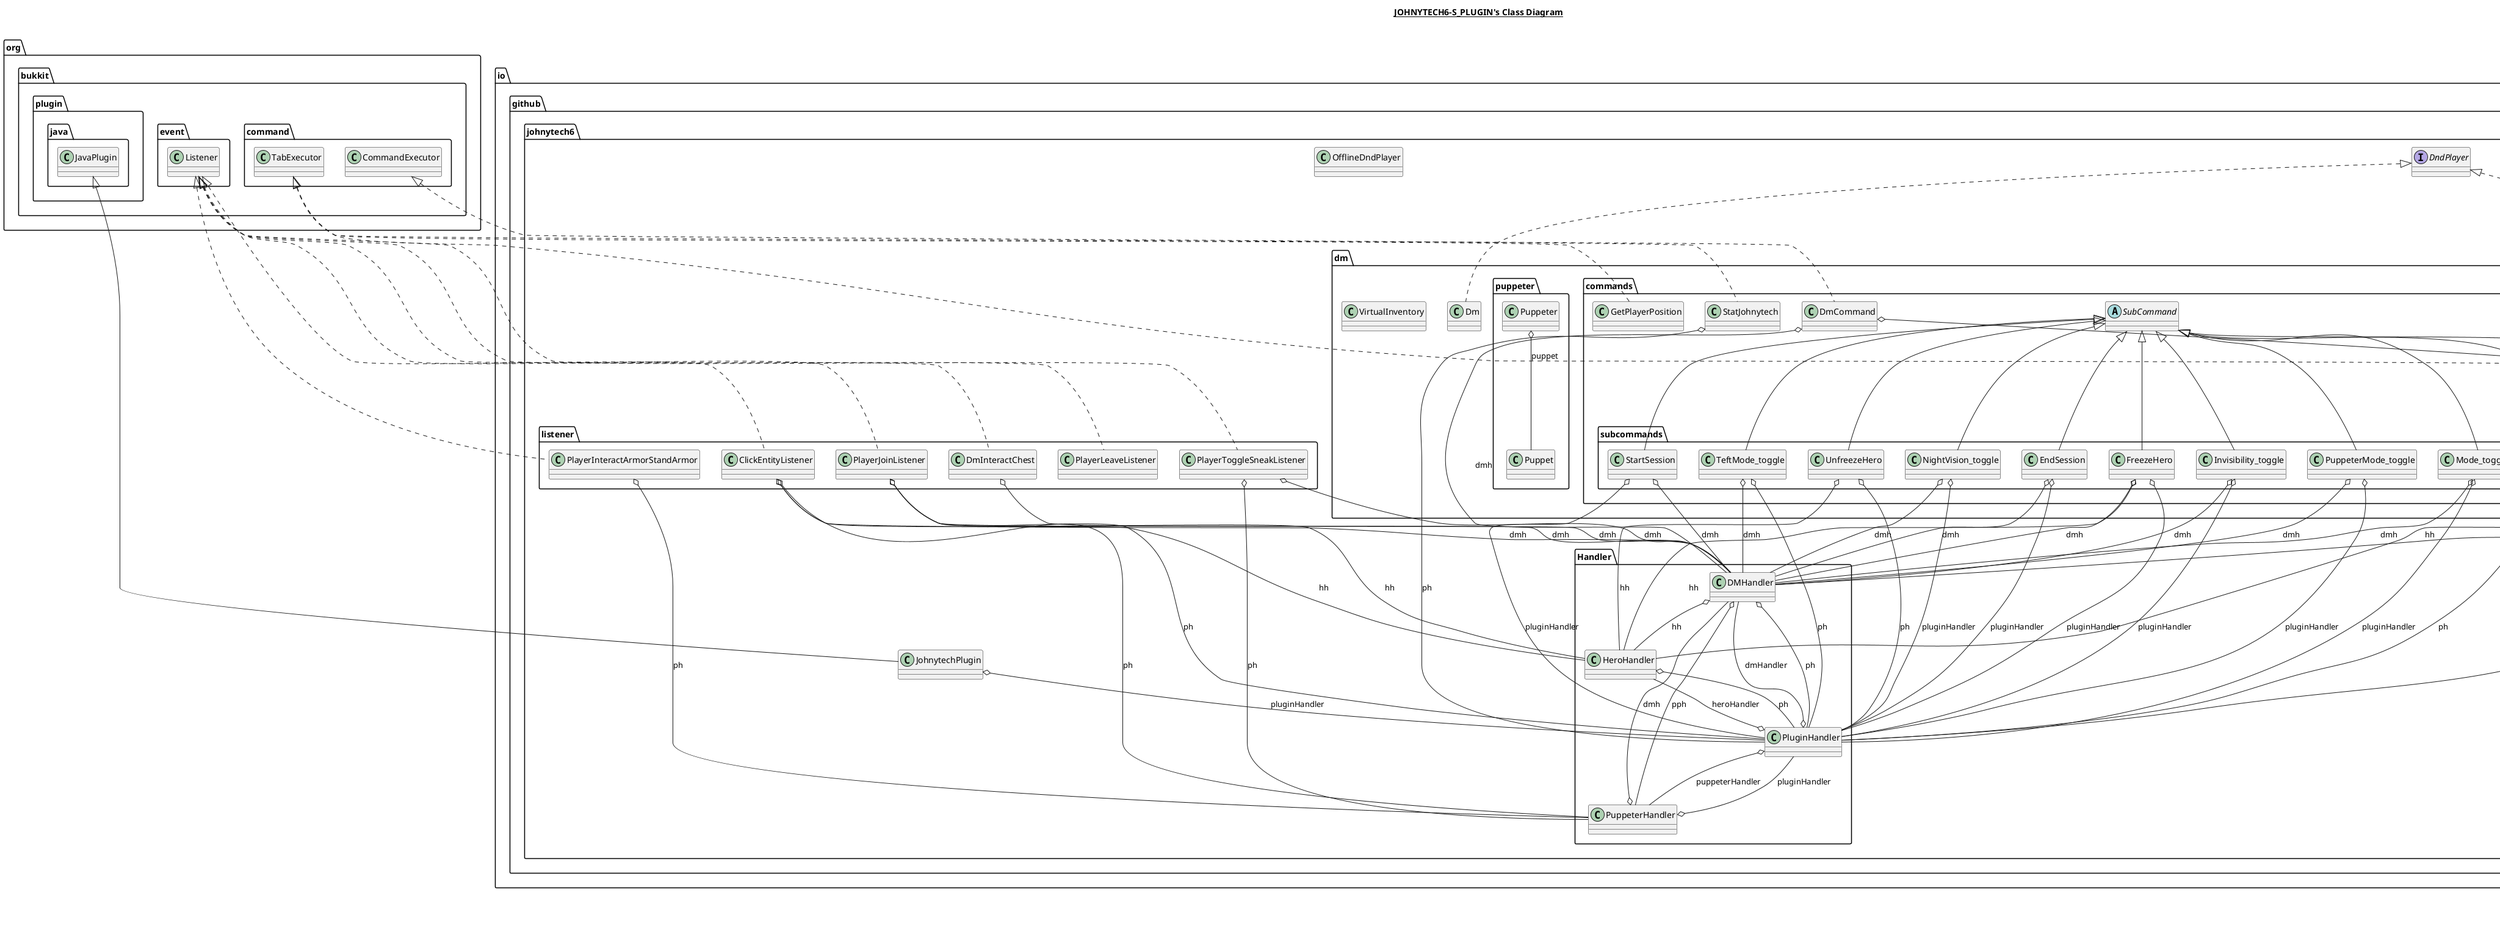 @startuml

title __JOHNYTECH6-S_PLUGIN's Class Diagram__\n

  namespace io.github.johnytech6 {
    interface io.github.johnytech6.DndPlayer {
    }
  }
  

  namespace io.github.johnytech6 {
    namespace Handler {
      class io.github.johnytech6.Handler.DMHandler {
      }
    }
  }
  

  namespace io.github.johnytech6 {
    namespace Handler {
      class io.github.johnytech6.Handler.HeroHandler {
      }
    }
  }
  

  namespace io.github.johnytech6 {
    namespace Handler {
      class io.github.johnytech6.Handler.PluginHandler {
      }
    }
  }
  

  namespace io.github.johnytech6 {
    namespace Handler {
      class io.github.johnytech6.Handler.PuppeterHandler {
      }
    }
  }
  

  namespace io.github.johnytech6 {
    class io.github.johnytech6.JohnytechPlugin {
    }
  }
  

  namespace io.github.johnytech6 {
    class io.github.johnytech6.OfflineDndPlayer {
    }
  }
  

  namespace io.github.johnytech6 {
    namespace dm {
      class io.github.johnytech6.dm.Dm {
      }
    }
  }
  

  namespace io.github.johnytech6 {
    namespace dm {
      class io.github.johnytech6.dm.VirtualInventory {
      }
    }
  }
  

  namespace io.github.johnytech6 {
    namespace dm {
      namespace commands {
        class io.github.johnytech6.dm.commands.DmCommand {
        }
      }
    }
  }
  

  namespace io.github.johnytech6 {
    namespace dm {
      namespace commands {
        class io.github.johnytech6.dm.commands.GetPlayerPosition {
        }
      }
    }
  }
  

  namespace io.github.johnytech6 {
    namespace dm {
      namespace commands {
        class io.github.johnytech6.dm.commands.StatJohnytech {
        }
      }
    }
  }
  

  namespace io.github.johnytech6 {
    namespace dm {
      namespace commands {
        abstract class io.github.johnytech6.dm.commands.SubCommand {
        }
      }
    }
  }
  

  namespace io.github.johnytech6 {
    namespace dm {
      namespace commands {
        namespace subcommands {
          class io.github.johnytech6.dm.commands.subcommands.EndSession {
          }
        }
      }
    }
  }
  

  namespace io.github.johnytech6 {
    namespace dm {
      namespace commands {
        namespace subcommands {
          class io.github.johnytech6.dm.commands.subcommands.FreezeHero {
          }
        }
      }
    }
  }
  

  namespace io.github.johnytech6 {
    namespace dm {
      namespace commands {
        namespace subcommands {
          class io.github.johnytech6.dm.commands.subcommands.Invisibility_toggle {
          }
        }
      }
    }
  }
  

  namespace io.github.johnytech6 {
    namespace dm {
      namespace commands {
        namespace subcommands {
          class io.github.johnytech6.dm.commands.subcommands.Mode_toggleDm {
          }
        }
      }
    }
  }
  

  namespace io.github.johnytech6 {
    namespace dm {
      namespace commands {
        namespace subcommands {
          class io.github.johnytech6.dm.commands.subcommands.NightVision_toggle {
          }
        }
      }
    }
  }
  

  namespace io.github.johnytech6 {
    namespace dm {
      namespace commands {
        namespace subcommands {
          class io.github.johnytech6.dm.commands.subcommands.PuppeterMode_toggle {
          }
        }
      }
    }
  }
  

  namespace io.github.johnytech6 {
    namespace dm {
      namespace commands {
        namespace subcommands {
          class io.github.johnytech6.dm.commands.subcommands.SetChair {
          }
        }
      }
    }
  }
  

  namespace io.github.johnytech6 {
    namespace dm {
      namespace commands {
        namespace subcommands {
          class io.github.johnytech6.dm.commands.subcommands.StartSession {
          }
        }
      }
    }
  }
  

  namespace io.github.johnytech6 {
    namespace dm {
      namespace commands {
        namespace subcommands {
          class io.github.johnytech6.dm.commands.subcommands.TeftMode_toggle {
          }
        }
      }
    }
  }
  

  namespace io.github.johnytech6 {
    namespace dm {
      namespace commands {
        namespace subcommands {
          class io.github.johnytech6.dm.commands.subcommands.UnfreezeHero {
          }
        }
      }
    }
  }
  

  namespace io.github.johnytech6 {
    namespace dm {
      namespace puppeter {
        class io.github.johnytech6.dm.puppeter.Puppet {
        }
      }
    }
  }
  

  namespace io.github.johnytech6 {
    namespace dm {
      namespace puppeter {
        class io.github.johnytech6.dm.puppeter.Puppeter {
        }
      }
    }
  }
  

  namespace io.github.johnytech6 {
    namespace hero {
      class io.github.johnytech6.hero.Hero {
      }
    }
  }
  

  namespace io.github.johnytech6 {
    namespace hero {
      namespace commands {
        class io.github.johnytech6.hero.commands.HeroCommand {
        }
      }
    }
  }
  

  namespace io.github.johnytech6 {
    namespace hero {
      namespace commands {
        namespace subcommands {
          class io.github.johnytech6.hero.commands.subcommands.SetChair {
          }
        }
      }
    }
  }
  

  namespace io.github.johnytech6 {
    namespace listener {
      class io.github.johnytech6.listener.ClickEntityListener {
      }
    }
  }
  

  namespace io.github.johnytech6 {
    namespace listener {
      class io.github.johnytech6.listener.DmInteractChest {
      }
    }
  }
  

  namespace io.github.johnytech6 {
    namespace listener {
      class io.github.johnytech6.listener.PlayerInteractArmorStandArmor {
      }
    }
  }
  

  namespace io.github.johnytech6 {
    namespace listener {
      class io.github.johnytech6.listener.PlayerJoinListener {
      }
    }
  }
  

  namespace io.github.johnytech6 {
    namespace listener {
      class io.github.johnytech6.listener.PlayerLeaveListener {
      }
    }
  }
  

  namespace io.github.johnytech6 {
    namespace listener {
      class io.github.johnytech6.listener.PlayerToggleSneakListener {
      }
    }
  }
  

  io.github.johnytech6.Handler.DMHandler o-- io.github.johnytech6.Handler.HeroHandler : hh
  io.github.johnytech6.Handler.DMHandler o-- io.github.johnytech6.Handler.PluginHandler : ph
  io.github.johnytech6.Handler.DMHandler o-- io.github.johnytech6.Handler.PuppeterHandler : pph
  io.github.johnytech6.Handler.HeroHandler o-- io.github.johnytech6.Handler.PluginHandler : ph
  io.github.johnytech6.Handler.PluginHandler o-- io.github.johnytech6.Handler.DMHandler : dmHandler
  io.github.johnytech6.Handler.PluginHandler o-- io.github.johnytech6.Handler.HeroHandler : heroHandler
  io.github.johnytech6.Handler.PluginHandler o-- io.github.johnytech6.Handler.PuppeterHandler : puppeterHandler
  io.github.johnytech6.Handler.PuppeterHandler o-- io.github.johnytech6.Handler.DMHandler : dmh
  io.github.johnytech6.Handler.PuppeterHandler o-- io.github.johnytech6.Handler.PluginHandler : pluginHandler
  io.github.johnytech6.JohnytechPlugin -up-|> org.bukkit.plugin.java.JavaPlugin
  io.github.johnytech6.JohnytechPlugin o-- io.github.johnytech6.Handler.PluginHandler : pluginHandler
  io.github.johnytech6.dm.Dm .up.|> io.github.johnytech6.DndPlayer
  io.github.johnytech6.dm.commands.DmCommand .up.|> org.bukkit.command.TabExecutor
  io.github.johnytech6.dm.commands.DmCommand o-- io.github.johnytech6.Handler.DMHandler : dmh
  io.github.johnytech6.dm.commands.DmCommand o-- io.github.johnytech6.Handler.HeroHandler : hh
  io.github.johnytech6.dm.commands.GetPlayerPosition .up.|> org.bukkit.command.TabExecutor
  io.github.johnytech6.dm.commands.StatJohnytech .up.|> org.bukkit.command.CommandExecutor
  io.github.johnytech6.dm.commands.StatJohnytech o-- io.github.johnytech6.Handler.PluginHandler : ph
  io.github.johnytech6.dm.commands.subcommands.EndSession -up-|> io.github.johnytech6.dm.commands.SubCommand
  io.github.johnytech6.dm.commands.subcommands.EndSession o-- io.github.johnytech6.Handler.DMHandler : dmh
  io.github.johnytech6.dm.commands.subcommands.EndSession o-- io.github.johnytech6.Handler.PluginHandler : pluginHandler
  io.github.johnytech6.dm.commands.subcommands.FreezeHero -up-|> io.github.johnytech6.dm.commands.SubCommand
  io.github.johnytech6.dm.commands.subcommands.FreezeHero o-- io.github.johnytech6.Handler.DMHandler : dmh
  io.github.johnytech6.dm.commands.subcommands.FreezeHero o-- io.github.johnytech6.Handler.HeroHandler : hh
  io.github.johnytech6.dm.commands.subcommands.FreezeHero o-- io.github.johnytech6.Handler.PluginHandler : pluginHandler
  io.github.johnytech6.dm.commands.subcommands.Invisibility_toggle -up-|> io.github.johnytech6.dm.commands.SubCommand
  io.github.johnytech6.dm.commands.subcommands.Invisibility_toggle o-- io.github.johnytech6.Handler.DMHandler : dmh
  io.github.johnytech6.dm.commands.subcommands.Invisibility_toggle o-- io.github.johnytech6.Handler.PluginHandler : pluginHandler
  io.github.johnytech6.dm.commands.subcommands.Mode_toggleDm -up-|> io.github.johnytech6.dm.commands.SubCommand
  io.github.johnytech6.dm.commands.subcommands.Mode_toggleDm o-- io.github.johnytech6.Handler.DMHandler : dmh
  io.github.johnytech6.dm.commands.subcommands.Mode_toggleDm o-- io.github.johnytech6.Handler.PluginHandler : pluginHandler
  io.github.johnytech6.dm.commands.subcommands.NightVision_toggle -up-|> io.github.johnytech6.dm.commands.SubCommand
  io.github.johnytech6.dm.commands.subcommands.NightVision_toggle o-- io.github.johnytech6.Handler.DMHandler : dmh
  io.github.johnytech6.dm.commands.subcommands.NightVision_toggle o-- io.github.johnytech6.Handler.PluginHandler : pluginHandler
  io.github.johnytech6.dm.commands.subcommands.PuppeterMode_toggle -up-|> io.github.johnytech6.dm.commands.SubCommand
  io.github.johnytech6.dm.commands.subcommands.PuppeterMode_toggle o-- io.github.johnytech6.Handler.DMHandler : dmh
  io.github.johnytech6.dm.commands.subcommands.PuppeterMode_toggle o-- io.github.johnytech6.Handler.PluginHandler : pluginHandler
  io.github.johnytech6.dm.commands.subcommands.SetChair -up-|> io.github.johnytech6.dm.commands.SubCommand
  io.github.johnytech6.dm.commands.subcommands.SetChair o-- io.github.johnytech6.Handler.PluginHandler : ph
  io.github.johnytech6.dm.commands.subcommands.StartSession -up-|> io.github.johnytech6.dm.commands.SubCommand
  io.github.johnytech6.dm.commands.subcommands.StartSession o-- io.github.johnytech6.Handler.DMHandler : dmh
  io.github.johnytech6.dm.commands.subcommands.StartSession o-- io.github.johnytech6.Handler.PluginHandler : pluginHandler
  io.github.johnytech6.dm.commands.subcommands.TeftMode_toggle -up-|> io.github.johnytech6.dm.commands.SubCommand
  io.github.johnytech6.dm.commands.subcommands.TeftMode_toggle o-- io.github.johnytech6.Handler.DMHandler : dmh
  io.github.johnytech6.dm.commands.subcommands.TeftMode_toggle o-- io.github.johnytech6.Handler.PluginHandler : ph
  io.github.johnytech6.dm.commands.subcommands.UnfreezeHero -up-|> io.github.johnytech6.dm.commands.SubCommand
  io.github.johnytech6.dm.commands.subcommands.UnfreezeHero o-- io.github.johnytech6.Handler.HeroHandler : hh
  io.github.johnytech6.dm.commands.subcommands.UnfreezeHero o-- io.github.johnytech6.Handler.PluginHandler : ph
  io.github.johnytech6.dm.puppeter.Puppeter o-- io.github.johnytech6.dm.puppeter.Puppet : puppet
  io.github.johnytech6.hero.Hero .up.|> io.github.johnytech6.DndPlayer
  io.github.johnytech6.hero.commands.HeroCommand .up.|> org.bukkit.command.TabExecutor
  io.github.johnytech6.hero.commands.HeroCommand o-- io.github.johnytech6.Handler.DMHandler : dmh
  io.github.johnytech6.hero.commands.subcommands.SetChair -up-|> io.github.johnytech6.dm.commands.SubCommand
  io.github.johnytech6.hero.commands.subcommands.SetChair o-- io.github.johnytech6.Handler.PluginHandler : ph
  io.github.johnytech6.listener.ClickEntityListener .up.|> org.bukkit.event.Listener
  io.github.johnytech6.listener.ClickEntityListener o-- io.github.johnytech6.Handler.DMHandler : dmh
  io.github.johnytech6.listener.ClickEntityListener o-- io.github.johnytech6.Handler.HeroHandler : hh
  io.github.johnytech6.listener.ClickEntityListener o-- io.github.johnytech6.Handler.PuppeterHandler : ph
  io.github.johnytech6.listener.DmInteractChest .up.|> org.bukkit.event.Listener
  io.github.johnytech6.listener.DmInteractChest o-- io.github.johnytech6.Handler.DMHandler : dmh
  io.github.johnytech6.listener.PlayerInteractArmorStandArmor .up.|> org.bukkit.event.Listener
  io.github.johnytech6.listener.PlayerInteractArmorStandArmor o-- io.github.johnytech6.Handler.PuppeterHandler : ph
  io.github.johnytech6.listener.PlayerJoinListener .up.|> org.bukkit.event.Listener
  io.github.johnytech6.listener.PlayerJoinListener o-- io.github.johnytech6.Handler.DMHandler : dmh
  io.github.johnytech6.listener.PlayerJoinListener o-- io.github.johnytech6.Handler.HeroHandler : hh
  io.github.johnytech6.listener.PlayerJoinListener o-- io.github.johnytech6.Handler.PluginHandler : ph
  io.github.johnytech6.listener.PlayerLeaveListener .up.|> org.bukkit.event.Listener
  io.github.johnytech6.listener.PlayerToggleSneakListener .up.|> org.bukkit.event.Listener
  io.github.johnytech6.listener.PlayerToggleSneakListener o-- io.github.johnytech6.Handler.DMHandler : dmh
  io.github.johnytech6.listener.PlayerToggleSneakListener o-- io.github.johnytech6.Handler.PuppeterHandler : ph


right footer


PlantUML diagram generated by SketchIt! (https://bitbucket.org/pmesmeur/sketch.it)
For more information about this tool, please contact philippe.mesmeur@gmail.com
endfooter

@enduml
